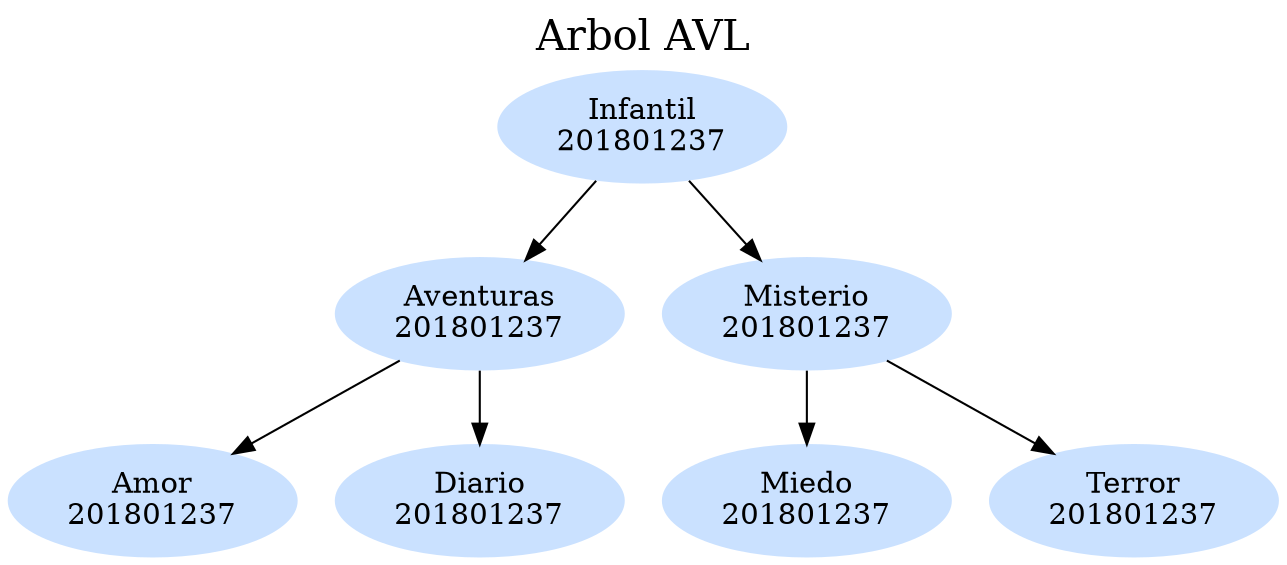 digraph ArbolAVL {
	rankdir = TB; 
	node[shape = ellipse, fontcolor = black, style = filled, color = lightsteelblue1];
	graph[label = "Arbol AVL", labelloc = t, fontsize = 20];
	Object1 [ label="\Infantil\n201801237"];
	Object3 [ label="\Aventuras\n201801237"];
	Object6 [ label="\Amor\n201801237"];
Object3->Object6
	Object7 [ label="\Diario\n201801237"];
Object3->Object7
Object1->Object3
	Object4 [ label="\Misterio\n201801237"];
	Object2 [ label="\Miedo\n201801237"];
Object4->Object2
	Object5 [ label="\Terror\n201801237"];
Object4->Object5
Object1->Object4
}
